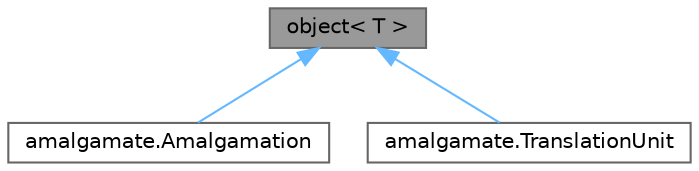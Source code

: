 digraph "object&lt; T &gt;"
{
 // LATEX_PDF_SIZE
  bgcolor="transparent";
  edge [fontname=Helvetica,fontsize=10,labelfontname=Helvetica,labelfontsize=10];
  node [fontname=Helvetica,fontsize=10,shape=box,height=0.2,width=0.4];
  Node1 [id="Node000001",label="object\< T \>",height=0.2,width=0.4,color="gray40", fillcolor="grey60", style="filled", fontcolor="black",tooltip=" "];
  Node1 -> Node2 [id="edge1_Node000001_Node000002",dir="back",color="steelblue1",style="solid",tooltip=" "];
  Node2 [id="Node000002",label="amalgamate.Amalgamation",height=0.2,width=0.4,color="gray40", fillcolor="white", style="filled",URL="$classamalgamate_1_1_amalgamation.html",tooltip=" "];
  Node1 -> Node3 [id="edge2_Node000001_Node000003",dir="back",color="steelblue1",style="solid",tooltip=" "];
  Node3 [id="Node000003",label="amalgamate.TranslationUnit",height=0.2,width=0.4,color="gray40", fillcolor="white", style="filled",URL="$classamalgamate_1_1_translation_unit.html",tooltip=" "];
}
